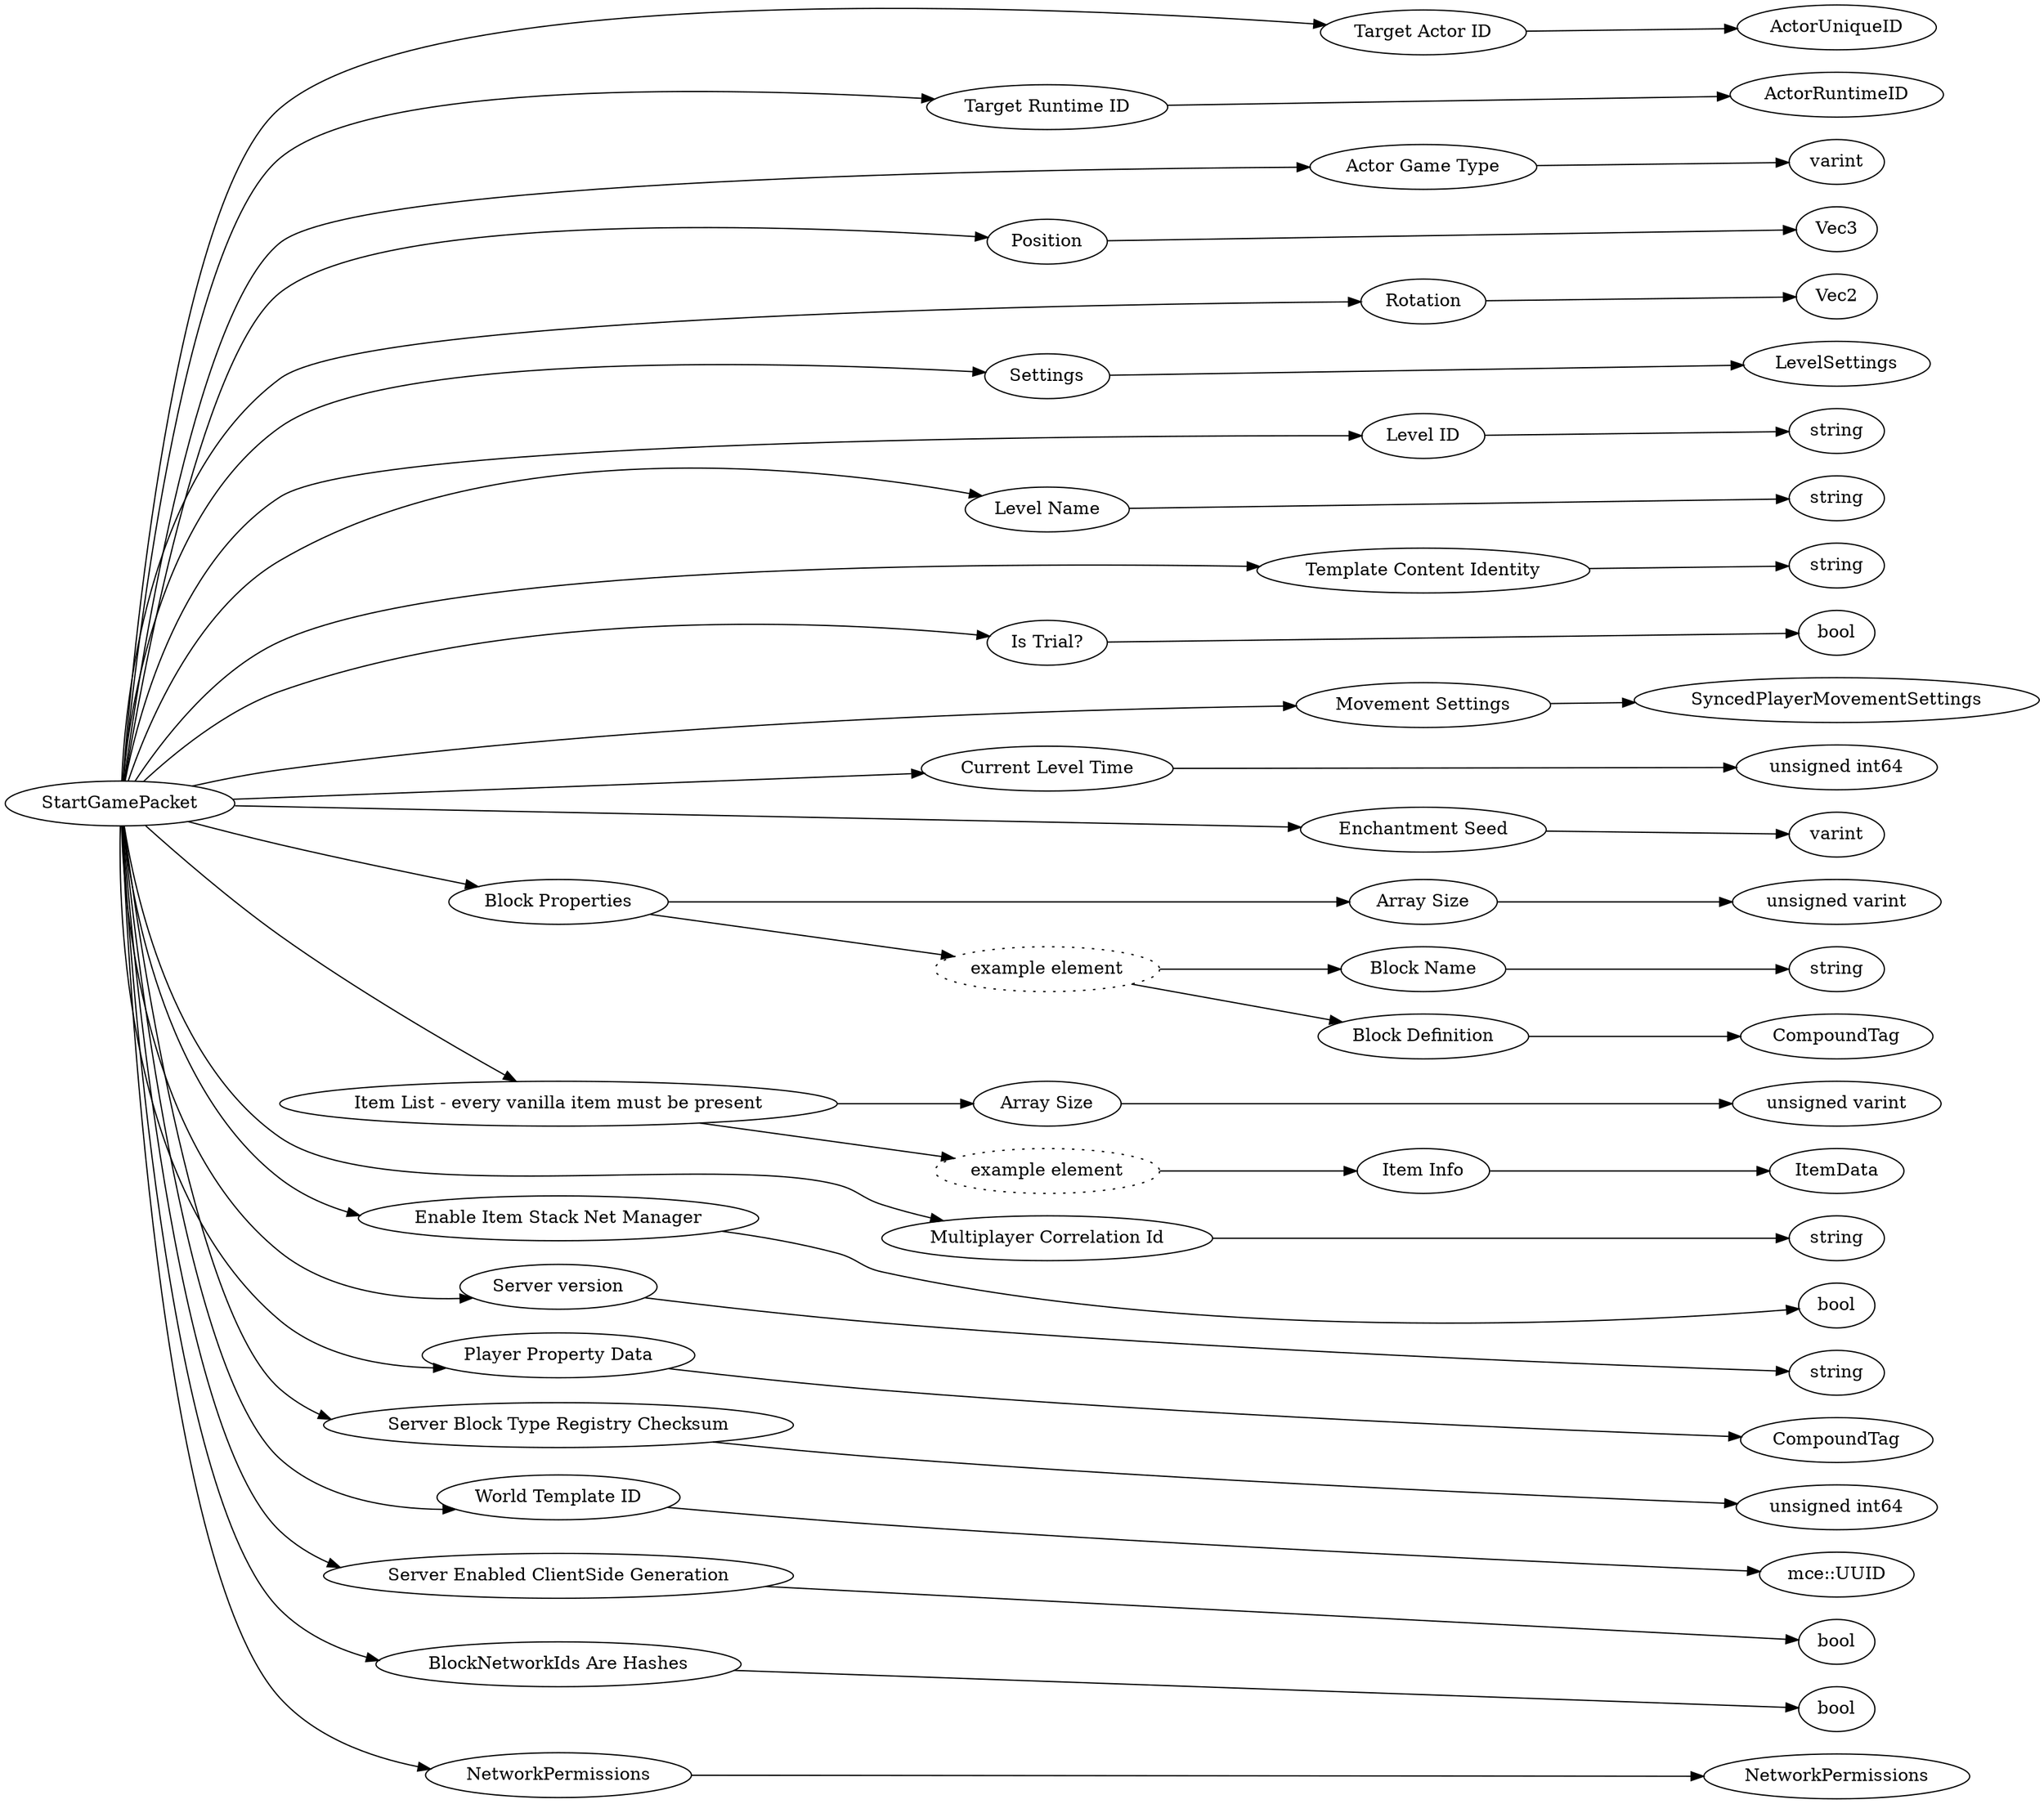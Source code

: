 digraph "StartGamePacket" {
rankdir = LR
0
0 -> 1
1 -> 5
0 -> 6
6 -> 10
0 -> 11
11 -> 12
0 -> 13
13 -> 14
0 -> 15
15 -> 21
0 -> 22
22 -> 145
0 -> 146
146 -> 147
0 -> 148
148 -> 149
0 -> 150
150 -> 151
0 -> 152
152 -> 153
0 -> 154
154 -> 162
0 -> 163
163 -> 164
0 -> 165
165 -> 166
0 -> 167
167 -> 168
168 -> 169
167 -> 170
170 -> 171
171 -> 172
170 -> 173
173 -> 174
0 -> 175
175 -> 176
176 -> 177
175 -> 178
178 -> 179
179 -> 187
0 -> 188
188 -> 189
0 -> 190
190 -> 191
0 -> 192
192 -> 193
0 -> 194
194 -> 195
0 -> 196
196 -> 197
0 -> 198
198 -> 199
0 -> 200
200 -> 201
0 -> 202
202 -> 203
0 -> 204
204 -> 208

0 [label="StartGamePacket",comment="name: \"StartGamePacket\", typeName: \"\", id: 0, branchId: 11, recurseId: -1, attributes: 0, notes: \"\""];
1 [label="Target Actor ID",comment="name: \"Target Actor ID\", typeName: \"ActorUniqueID\", id: 1, branchId: 0, recurseId: -1, attributes: 256, notes: \"\""];
5 [label="ActorUniqueID",comment="name: \"ActorUniqueID\", typeName: \"\", id: 5, branchId: 0, recurseId: -1, attributes: 512, notes: \"\""];
6 [label="Target Runtime ID",comment="name: \"Target Runtime ID\", typeName: \"ActorRuntimeID\", id: 6, branchId: 0, recurseId: -1, attributes: 256, notes: \"\""];
10 [label="ActorRuntimeID",comment="name: \"ActorRuntimeID\", typeName: \"\", id: 10, branchId: 0, recurseId: -1, attributes: 512, notes: \"\""];
11 [label="Actor Game Type",comment="name: \"Actor Game Type\", typeName: \"\", id: 11, branchId: 0, recurseId: -1, attributes: 0, notes: \"\""];
12 [label="varint",comment="name: \"varint\", typeName: \"\", id: 12, branchId: 0, recurseId: -1, attributes: 512, notes: \"\""];
13 [label="Position",comment="name: \"Position\", typeName: \"Vec3\", id: 13, branchId: 0, recurseId: -1, attributes: 256, notes: \"\""];
14 [label="Vec3",comment="name: \"Vec3\", typeName: \"\", id: 14, branchId: 0, recurseId: -1, attributes: 512, notes: \"\""];
15 [label="Rotation",comment="name: \"Rotation\", typeName: \"Vec2\", id: 15, branchId: 0, recurseId: -1, attributes: 256, notes: \"\""];
21 [label="Vec2",comment="name: \"Vec2\", typeName: \"\", id: 21, branchId: 0, recurseId: -1, attributes: 512, notes: \"\""];
22 [label="Settings",comment="name: \"Settings\", typeName: \"LevelSettings\", id: 22, branchId: 0, recurseId: -1, attributes: 256, notes: \"\""];
145 [label="LevelSettings",comment="name: \"LevelSettings\", typeName: \"\", id: 145, branchId: 0, recurseId: -1, attributes: 512, notes: \"\""];
146 [label="Level ID",comment="name: \"Level ID\", typeName: \"\", id: 146, branchId: 0, recurseId: -1, attributes: 0, notes: \"\""];
147 [label="string",comment="name: \"string\", typeName: \"\", id: 147, branchId: 0, recurseId: -1, attributes: 512, notes: \"\""];
148 [label="Level Name",comment="name: \"Level Name\", typeName: \"\", id: 148, branchId: 0, recurseId: -1, attributes: 0, notes: \"\""];
149 [label="string",comment="name: \"string\", typeName: \"\", id: 149, branchId: 0, recurseId: -1, attributes: 512, notes: \"\""];
150 [label="Template Content Identity",comment="name: \"Template Content Identity\", typeName: \"\", id: 150, branchId: 0, recurseId: -1, attributes: 0, notes: \"\""];
151 [label="string",comment="name: \"string\", typeName: \"\", id: 151, branchId: 0, recurseId: -1, attributes: 512, notes: \"\""];
152 [label="Is Trial?",comment="name: \"Is Trial?\", typeName: \"\", id: 152, branchId: 0, recurseId: -1, attributes: 0, notes: \"\""];
153 [label="bool",comment="name: \"bool\", typeName: \"\", id: 153, branchId: 0, recurseId: -1, attributes: 512, notes: \"\""];
154 [label="Movement Settings",comment="name: \"Movement Settings\", typeName: \"SyncedPlayerMovementSettings\", id: 154, branchId: 0, recurseId: -1, attributes: 256, notes: \"\""];
162 [label="SyncedPlayerMovementSettings",comment="name: \"SyncedPlayerMovementSettings\", typeName: \"\", id: 162, branchId: 0, recurseId: -1, attributes: 512, notes: \"\""];
163 [label="Current Level Time",comment="name: \"Current Level Time\", typeName: \"\", id: 163, branchId: 0, recurseId: -1, attributes: 0, notes: \"\""];
164 [label="unsigned int64",comment="name: \"unsigned int64\", typeName: \"\", id: 164, branchId: 0, recurseId: -1, attributes: 512, notes: \"\""];
165 [label="Enchantment Seed",comment="name: \"Enchantment Seed\", typeName: \"\", id: 165, branchId: 0, recurseId: -1, attributes: 0, notes: \"\""];
166 [label="varint",comment="name: \"varint\", typeName: \"\", id: 166, branchId: 0, recurseId: -1, attributes: 512, notes: \"\""];
167 [label="Block Properties",comment="name: \"Block Properties\", typeName: \"\", id: 167, branchId: 0, recurseId: -1, attributes: 8, notes: \"\""];
168 [label="Array Size",comment="name: \"Array Size\", typeName: \"\", id: 168, branchId: 0, recurseId: -1, attributes: 0, notes: \"\""];
169 [label="unsigned varint",comment="name: \"unsigned varint\", typeName: \"\", id: 169, branchId: 0, recurseId: -1, attributes: 512, notes: \"\""];
170 [label="example element",style=dotted,comment="name: \"example element\", typeName: \"\", id: 170, branchId: 0, recurseId: -1, attributes: 16, notes: \"\""];
171 [label="Block Name",comment="name: \"Block Name\", typeName: \"\", id: 171, branchId: 0, recurseId: -1, attributes: 0, notes: \"\""];
172 [label="string",comment="name: \"string\", typeName: \"\", id: 172, branchId: 0, recurseId: -1, attributes: 512, notes: \"\""];
173 [label="Block Definition",comment="name: \"Block Definition\", typeName: \"CompoundTag\", id: 173, branchId: 0, recurseId: -1, attributes: 256, notes: \"Map of block states. { key (component name):[label,value] } (Can be left empty.)\""];
174 [label="CompoundTag",comment="name: \"CompoundTag\", typeName: \"\", id: 174, branchId: 0, recurseId: -1, attributes: 512, notes: \"\""];
175 [label="Item List - every vanilla item must be present",comment="name: \"Item List - every vanilla item must be present\", typeName: \"\", id: 175, branchId: 0, recurseId: -1, attributes: 8, notes: \"\""];
176 [label="Array Size",comment="name: \"Array Size\", typeName: \"\", id: 176, branchId: 0, recurseId: -1, attributes: 0, notes: \"\""];
177 [label="unsigned varint",comment="name: \"unsigned varint\", typeName: \"\", id: 177, branchId: 0, recurseId: -1, attributes: 512, notes: \"\""];
178 [label="example element",style=dotted,comment="name: \"example element\", typeName: \"\", id: 178, branchId: 0, recurseId: -1, attributes: 16, notes: \"\""];
179 [label="Item Info",comment="name: \"Item Info\", typeName: \"ItemData\", id: 179, branchId: 0, recurseId: -1, attributes: 256, notes: \"See: ItemData Type\""];
187 [label="ItemData",comment="name: \"ItemData\", typeName: \"\", id: 187, branchId: 0, recurseId: -1, attributes: 512, notes: \"\""];
188 [label="Multiplayer Correlation Id",comment="name: \"Multiplayer Correlation Id\", typeName: \"\", id: 188, branchId: 0, recurseId: -1, attributes: 0, notes: \"A UUID to identify this multiplayer session.\""];
189 [label="string",comment="name: \"string\", typeName: \"\", id: 189, branchId: 0, recurseId: -1, attributes: 512, notes: \"\""];
190 [label="Enable Item Stack Net Manager",comment="name: \"Enable Item Stack Net Manager\", typeName: \"\", id: 190, branchId: 0, recurseId: -1, attributes: 0, notes: \"Whether the new item stack net manager is enabled for server authoritative inventory. This will eventually be required.\""];
191 [label="bool",comment="name: \"bool\", typeName: \"\", id: 191, branchId: 0, recurseId: -1, attributes: 512, notes: \"\""];
192 [label="Server version",comment="name: \"Server version\", typeName: \"\", id: 192, branchId: 0, recurseId: -1, attributes: 0, notes: \"For telemetry purposes - sending your own string with your own server name and version here would be useful for Mojang's telemetry.\""];
193 [label="string",comment="name: \"string\", typeName: \"\", id: 193, branchId: 0, recurseId: -1, attributes: 512, notes: \"\""];
194 [label="Player Property Data",comment="name: \"Player Property Data\", typeName: \"CompoundTag\", id: 194, branchId: 0, recurseId: -1, attributes: 256, notes: \"like SyncActorPropertyPacket, specifically for minecraft:player properties\""];
195 [label="CompoundTag",comment="name: \"CompoundTag\", typeName: \"\", id: 195, branchId: 0, recurseId: -1, attributes: 512, notes: \"\""];
196 [label="Server Block Type Registry Checksum",comment="name: \"Server Block Type Registry Checksum\", typeName: \"\", id: 196, branchId: 0, recurseId: -1, attributes: 0, notes: \"Checksum for detecting mismatches in block types between server and client.\""];
197 [label="unsigned int64",comment="name: \"unsigned int64\", typeName: \"\", id: 197, branchId: 0, recurseId: -1, attributes: 512, notes: \"\""];
198 [label="World Template ID",comment="name: \"World Template ID\", typeName: \"mce::UUID\", id: 198, branchId: 0, recurseId: -1, attributes: 256, notes: \"\""];
199 [label="mce::UUID",comment="name: \"mce::UUID\", typeName: \"\", id: 199, branchId: 0, recurseId: -1, attributes: 512, notes: \"\""];
200 [label="Server Enabled ClientSide Generation",comment="name: \"Server Enabled ClientSide Generation\", typeName: \"\", id: 200, branchId: 0, recurseId: -1, attributes: 0, notes: \"BiomeComponentFactory needs to know about this toggle before we start parsing BiomeComponents\""];
201 [label="bool",comment="name: \"bool\", typeName: \"\", id: 201, branchId: 0, recurseId: -1, attributes: 512, notes: \"\""];
202 [label="BlockNetworkIds Are Hashes",comment="name: \"BlockNetworkIds Are Hashes\", typeName: \"\", id: 202, branchId: 0, recurseId: -1, attributes: 0, notes: \"\""];
203 [label="bool",comment="name: \"bool\", typeName: \"\", id: 203, branchId: 0, recurseId: -1, attributes: 512, notes: \"\""];
204 [label="NetworkPermissions",comment="name: \"NetworkPermissions\", typeName: \"NetworkPermissions\", id: 204, branchId: 0, recurseId: -1, attributes: 256, notes: \"\""];
208 [label="NetworkPermissions",comment="name: \"NetworkPermissions\", typeName: \"\", id: 208, branchId: 0, recurseId: -1, attributes: 512, notes: \"\""];
{ rank = max;5;10;12;14;21;145;147;149;151;153;162;164;166;169;172;174;177;187;189;191;193;195;197;199;201;203;208}

}
